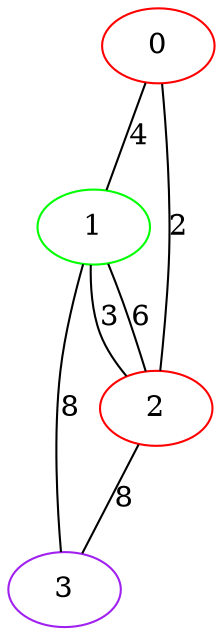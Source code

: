 graph "" {
0 [color=red, weight=1];
1 [color=green, weight=2];
2 [color=red, weight=1];
3 [color=purple, weight=4];
0 -- 1  [key=0, label=4];
0 -- 2  [key=0, label=2];
1 -- 2  [key=0, label=6];
1 -- 2  [key=1, label=3];
1 -- 3  [key=0, label=8];
2 -- 3  [key=0, label=8];
}
